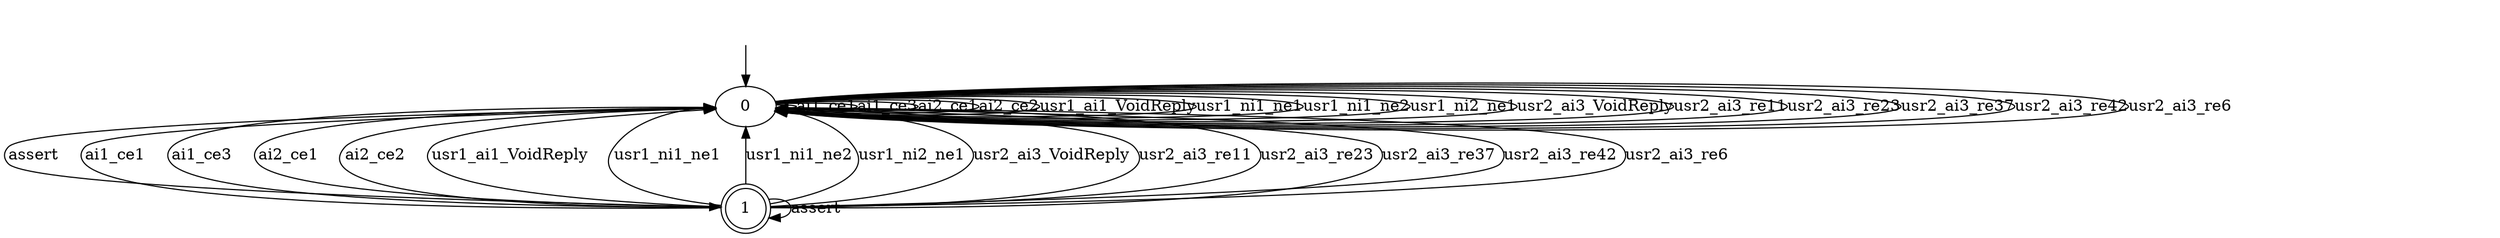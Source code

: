 digraph T3 {
0 [label="0"];
1 [label="1", shape=doublecircle];
0 -> 0  [label="ai1_ce1"];
0 -> 0  [label="ai1_ce3"];
0 -> 0  [label="ai2_ce1"];
0 -> 0  [label="ai2_ce2"];
0 -> 0  [label="usr1_ai1_VoidReply"];
0 -> 0  [label="usr1_ni1_ne1"];
0 -> 0  [label="usr1_ni1_ne2"];
0 -> 0  [label="usr1_ni2_ne1"];
0 -> 0  [label="usr2_ai3_VoidReply"];
0 -> 0  [label="usr2_ai3_re11"];
0 -> 0  [label="usr2_ai3_re23"];
0 -> 0  [label="usr2_ai3_re37"];
0 -> 0  [label="usr2_ai3_re42"];
0 -> 0  [label="usr2_ai3_re6"];
0 -> 1  [label="assert"];
1 -> 0  [label="ai1_ce1"];
1 -> 0  [label="ai1_ce3"];
1 -> 0  [label="ai2_ce1"];
1 -> 0  [label="ai2_ce2"];
1 -> 0  [label="usr1_ai1_VoidReply"];
1 -> 0  [label="usr1_ni1_ne1"];
1 -> 0  [label="usr1_ni1_ne2"];
1 -> 0  [label="usr1_ni2_ne1"];
1 -> 0  [label="usr2_ai3_VoidReply"];
1 -> 0  [label="usr2_ai3_re11"];
1 -> 0  [label="usr2_ai3_re23"];
1 -> 0  [label="usr2_ai3_re37"];
1 -> 0  [label="usr2_ai3_re42"];
1 -> 0  [label="usr2_ai3_re6"];
1 -> 1  [label="assert"];
__start0 [label="", shape=none];
__start0 -> 0  [label=""];
}

